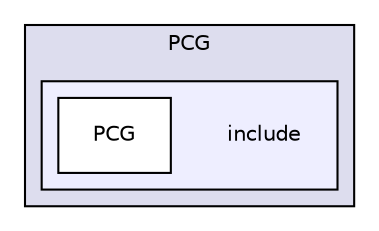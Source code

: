 digraph "/home/travis/build/AliceO2Group/AliceO2/Utilities/PCG/include" {
  bgcolor=transparent;
  compound=true
  node [ fontsize="10", fontname="Helvetica"];
  edge [ labelfontsize="10", labelfontname="Helvetica"];
  subgraph clusterdir_d1f39b7c965dc6c551928e5cdbe09bf5 {
    graph [ bgcolor="#ddddee", pencolor="black", label="PCG" fontname="Helvetica", fontsize="10", URL="dir_d1f39b7c965dc6c551928e5cdbe09bf5.html"]
  subgraph clusterdir_8598f0ea8de021c1b5c305ac9dcda8b6 {
    graph [ bgcolor="#eeeeff", pencolor="black", label="" URL="dir_8598f0ea8de021c1b5c305ac9dcda8b6.html"];
    dir_8598f0ea8de021c1b5c305ac9dcda8b6 [shape=plaintext label="include"];
    dir_d6be8d8c76074b05b0f42bc8b54df77d [shape=box label="PCG" color="black" fillcolor="white" style="filled" URL="dir_d6be8d8c76074b05b0f42bc8b54df77d.html"];
  }
  }
}
